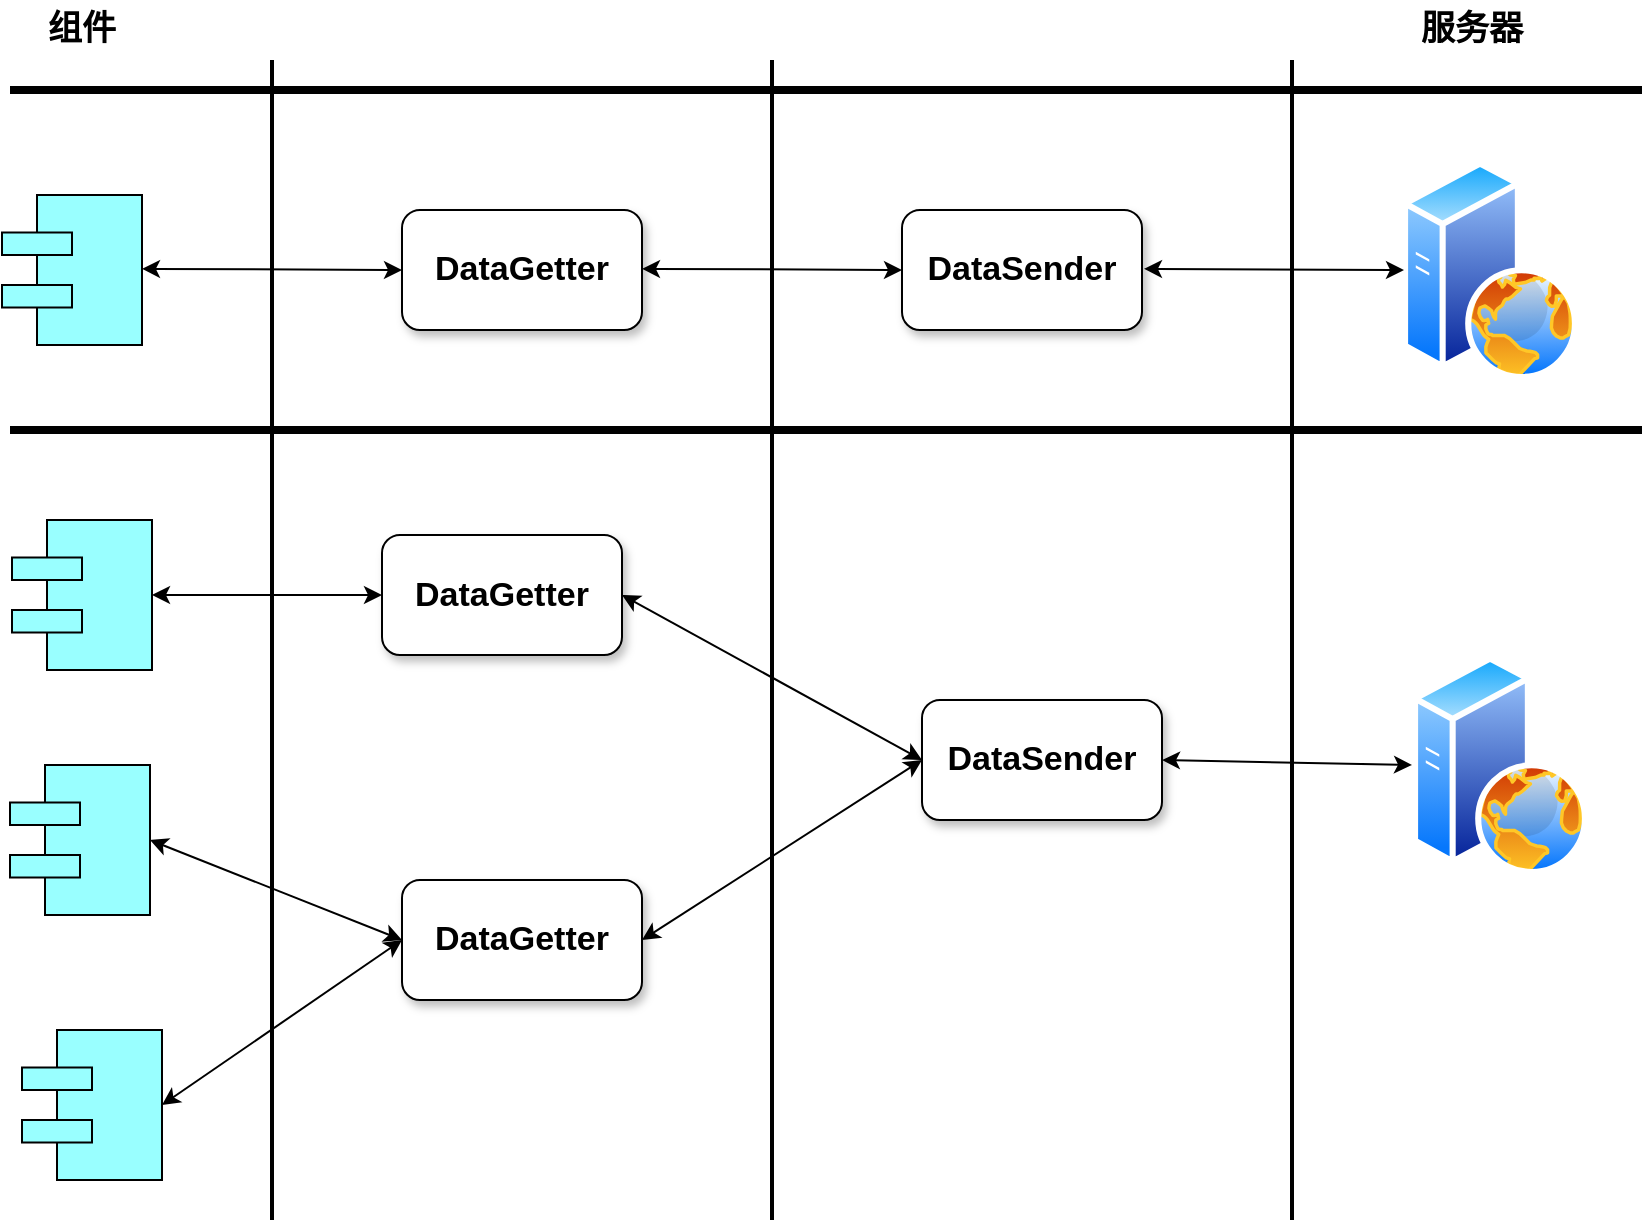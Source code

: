 <mxfile version="20.0.4" type="github">
  <diagram id="s-kdgcYjkQEWG2tLxJ-7" name="Page-1">
    <mxGraphModel dx="1673" dy="921" grid="1" gridSize="10" guides="1" tooltips="1" connect="1" arrows="1" fold="1" page="1" pageScale="1" pageWidth="827" pageHeight="1169" math="0" shadow="0">
      <root>
        <mxCell id="0" />
        <mxCell id="1" parent="0" />
        <mxCell id="3ekH3urayMa4p60s20q--2" value="" style="html=1;outlineConnect=0;whiteSpace=wrap;fillColor=#99ffff;shape=mxgraph.archimate3.component;" vertex="1" parent="1">
          <mxGeometry x="330" y="147.5" width="70" height="75" as="geometry" />
        </mxCell>
        <mxCell id="3ekH3urayMa4p60s20q--3" value="" style="aspect=fixed;perimeter=ellipsePerimeter;html=1;align=center;shadow=0;dashed=0;spacingTop=3;image;image=img/lib/active_directory/web_server.svg;" vertex="1" parent="1">
          <mxGeometry x="1030" y="130" width="88" height="110" as="geometry" />
        </mxCell>
        <mxCell id="3ekH3urayMa4p60s20q--4" value="DataGetter" style="rounded=1;whiteSpace=wrap;html=1;fontSize=17;fontStyle=1;glass=0;shadow=1;" vertex="1" parent="1">
          <mxGeometry x="530" y="155" width="120" height="60" as="geometry" />
        </mxCell>
        <mxCell id="3ekH3urayMa4p60s20q--5" value="DataSender" style="rounded=1;whiteSpace=wrap;html=1;fontSize=17;fontStyle=1;glass=0;shadow=1;" vertex="1" parent="1">
          <mxGeometry x="780" y="155" width="120" height="60" as="geometry" />
        </mxCell>
        <mxCell id="3ekH3urayMa4p60s20q--6" value="组件" style="text;html=1;strokeColor=none;fillColor=none;align=center;verticalAlign=middle;whiteSpace=wrap;rounded=0;fontSize=17;fontStyle=1" vertex="1" parent="1">
          <mxGeometry x="340" y="50" width="60" height="30" as="geometry" />
        </mxCell>
        <mxCell id="3ekH3urayMa4p60s20q--7" value="服务器" style="text;html=1;strokeColor=none;fillColor=none;align=center;verticalAlign=middle;whiteSpace=wrap;rounded=0;fontSize=17;fontStyle=1" vertex="1" parent="1">
          <mxGeometry x="1035" y="50" width="60" height="30" as="geometry" />
        </mxCell>
        <mxCell id="3ekH3urayMa4p60s20q--13" value="" style="html=1;outlineConnect=0;whiteSpace=wrap;fillColor=#99ffff;shape=mxgraph.archimate3.component;" vertex="1" parent="1">
          <mxGeometry x="335" y="310" width="70" height="75" as="geometry" />
        </mxCell>
        <mxCell id="3ekH3urayMa4p60s20q--14" value="" style="aspect=fixed;perimeter=ellipsePerimeter;html=1;align=center;shadow=0;dashed=0;spacingTop=3;image;image=img/lib/active_directory/web_server.svg;" vertex="1" parent="1">
          <mxGeometry x="1035" y="377.5" width="88" height="110" as="geometry" />
        </mxCell>
        <mxCell id="3ekH3urayMa4p60s20q--15" value="DataGetter" style="rounded=1;whiteSpace=wrap;html=1;fontSize=17;fontStyle=1;glass=0;shadow=1;" vertex="1" parent="1">
          <mxGeometry x="530" y="490" width="120" height="60" as="geometry" />
        </mxCell>
        <mxCell id="3ekH3urayMa4p60s20q--16" value="DataSender" style="rounded=1;whiteSpace=wrap;html=1;fontSize=17;fontStyle=1;glass=0;shadow=1;" vertex="1" parent="1">
          <mxGeometry x="790" y="400" width="120" height="60" as="geometry" />
        </mxCell>
        <mxCell id="3ekH3urayMa4p60s20q--22" value="" style="line;strokeWidth=2;direction=south;html=1;fontSize=17;" vertex="1" parent="1">
          <mxGeometry x="460" y="80" width="10" height="580" as="geometry" />
        </mxCell>
        <mxCell id="3ekH3urayMa4p60s20q--25" value="" style="line;strokeWidth=4;html=1;perimeter=backbonePerimeter;points=[];outlineConnect=0;fontSize=17;" vertex="1" parent="1">
          <mxGeometry x="334" y="90" width="816" height="10" as="geometry" />
        </mxCell>
        <mxCell id="3ekH3urayMa4p60s20q--26" value="" style="line;strokeWidth=4;html=1;perimeter=backbonePerimeter;points=[];outlineConnect=0;fontSize=17;" vertex="1" parent="1">
          <mxGeometry x="334" y="260" width="816" height="10" as="geometry" />
        </mxCell>
        <mxCell id="3ekH3urayMa4p60s20q--27" value="" style="html=1;outlineConnect=0;whiteSpace=wrap;fillColor=#99ffff;shape=mxgraph.archimate3.component;" vertex="1" parent="1">
          <mxGeometry x="334" y="432.5" width="70" height="75" as="geometry" />
        </mxCell>
        <mxCell id="3ekH3urayMa4p60s20q--28" value="" style="html=1;outlineConnect=0;whiteSpace=wrap;fillColor=#99ffff;shape=mxgraph.archimate3.component;" vertex="1" parent="1">
          <mxGeometry x="340" y="565" width="70" height="75" as="geometry" />
        </mxCell>
        <mxCell id="3ekH3urayMa4p60s20q--29" value="" style="line;strokeWidth=2;direction=south;html=1;fontSize=17;" vertex="1" parent="1">
          <mxGeometry x="710" y="80" width="10" height="580" as="geometry" />
        </mxCell>
        <mxCell id="3ekH3urayMa4p60s20q--30" value="" style="line;strokeWidth=2;direction=south;html=1;fontSize=17;" vertex="1" parent="1">
          <mxGeometry x="970" y="80" width="10" height="580" as="geometry" />
        </mxCell>
        <mxCell id="3ekH3urayMa4p60s20q--31" value="DataGetter" style="rounded=1;whiteSpace=wrap;html=1;fontSize=17;fontStyle=1;glass=0;shadow=1;" vertex="1" parent="1">
          <mxGeometry x="520" y="317.5" width="120" height="60" as="geometry" />
        </mxCell>
        <mxCell id="3ekH3urayMa4p60s20q--33" value="" style="endArrow=classic;startArrow=classic;html=1;rounded=0;fontSize=17;exitX=1;exitY=0.5;exitDx=0;exitDy=0;exitPerimeter=0;entryX=0;entryY=0.5;entryDx=0;entryDy=0;" edge="1" parent="1" source="3ekH3urayMa4p60s20q--13" target="3ekH3urayMa4p60s20q--31">
          <mxGeometry width="50" height="50" relative="1" as="geometry">
            <mxPoint x="520" y="470" as="sourcePoint" />
            <mxPoint x="570" y="420" as="targetPoint" />
          </mxGeometry>
        </mxCell>
        <mxCell id="3ekH3urayMa4p60s20q--34" value="" style="endArrow=classic;startArrow=classic;html=1;rounded=0;fontSize=17;exitX=1;exitY=0.5;exitDx=0;exitDy=0;exitPerimeter=0;entryX=0;entryY=0.5;entryDx=0;entryDy=0;" edge="1" parent="1" target="3ekH3urayMa4p60s20q--4">
          <mxGeometry width="50" height="50" relative="1" as="geometry">
            <mxPoint x="400" y="184.41" as="sourcePoint" />
            <mxPoint x="515" y="184.41" as="targetPoint" />
          </mxGeometry>
        </mxCell>
        <mxCell id="3ekH3urayMa4p60s20q--36" value="" style="endArrow=classic;startArrow=classic;html=1;rounded=0;fontSize=17;exitX=1;exitY=0.5;exitDx=0;exitDy=0;exitPerimeter=0;entryX=0;entryY=0.5;entryDx=0;entryDy=0;" edge="1" parent="1">
          <mxGeometry width="50" height="50" relative="1" as="geometry">
            <mxPoint x="650" y="184.41" as="sourcePoint" />
            <mxPoint x="780" y="185" as="targetPoint" />
          </mxGeometry>
        </mxCell>
        <mxCell id="3ekH3urayMa4p60s20q--37" value="" style="endArrow=classic;startArrow=classic;html=1;rounded=0;fontSize=17;exitX=1;exitY=0.5;exitDx=0;exitDy=0;exitPerimeter=0;entryX=0;entryY=0.5;entryDx=0;entryDy=0;" edge="1" parent="1">
          <mxGeometry width="50" height="50" relative="1" as="geometry">
            <mxPoint x="901" y="184.41" as="sourcePoint" />
            <mxPoint x="1031.0" y="185" as="targetPoint" />
          </mxGeometry>
        </mxCell>
        <mxCell id="3ekH3urayMa4p60s20q--38" value="" style="endArrow=classic;startArrow=classic;html=1;rounded=0;fontSize=17;exitX=1;exitY=0.5;exitDx=0;exitDy=0;exitPerimeter=0;entryX=0;entryY=0.5;entryDx=0;entryDy=0;" edge="1" parent="1" source="3ekH3urayMa4p60s20q--27" target="3ekH3urayMa4p60s20q--15">
          <mxGeometry width="50" height="50" relative="1" as="geometry">
            <mxPoint x="410" y="460" as="sourcePoint" />
            <mxPoint x="525" y="460" as="targetPoint" />
          </mxGeometry>
        </mxCell>
        <mxCell id="3ekH3urayMa4p60s20q--39" value="" style="endArrow=classic;startArrow=classic;html=1;rounded=0;fontSize=17;exitX=1;exitY=0.5;exitDx=0;exitDy=0;exitPerimeter=0;entryX=0;entryY=0.5;entryDx=0;entryDy=0;" edge="1" parent="1" source="3ekH3urayMa4p60s20q--28" target="3ekH3urayMa4p60s20q--15">
          <mxGeometry width="50" height="50" relative="1" as="geometry">
            <mxPoint x="414" y="480" as="sourcePoint" />
            <mxPoint x="540" y="530" as="targetPoint" />
          </mxGeometry>
        </mxCell>
        <mxCell id="3ekH3urayMa4p60s20q--40" value="" style="endArrow=classic;startArrow=classic;html=1;rounded=0;fontSize=17;exitX=0;exitY=0.5;exitDx=0;exitDy=0;entryX=1;entryY=0.5;entryDx=0;entryDy=0;" edge="1" parent="1" source="3ekH3urayMa4p60s20q--16" target="3ekH3urayMa4p60s20q--31">
          <mxGeometry width="50" height="50" relative="1" as="geometry">
            <mxPoint x="415" y="357.5" as="sourcePoint" />
            <mxPoint x="530" y="357.5" as="targetPoint" />
          </mxGeometry>
        </mxCell>
        <mxCell id="3ekH3urayMa4p60s20q--41" value="" style="endArrow=classic;startArrow=classic;html=1;rounded=0;fontSize=17;exitX=0;exitY=0.5;exitDx=0;exitDy=0;entryX=1;entryY=0.5;entryDx=0;entryDy=0;" edge="1" parent="1" source="3ekH3urayMa4p60s20q--16" target="3ekH3urayMa4p60s20q--15">
          <mxGeometry width="50" height="50" relative="1" as="geometry">
            <mxPoint x="800.0" y="440" as="sourcePoint" />
            <mxPoint x="650" y="357.5" as="targetPoint" />
          </mxGeometry>
        </mxCell>
        <mxCell id="3ekH3urayMa4p60s20q--42" value="" style="endArrow=classic;startArrow=classic;html=1;rounded=0;fontSize=17;exitX=1;exitY=0.5;exitDx=0;exitDy=0;entryX=0;entryY=0.5;entryDx=0;entryDy=0;" edge="1" parent="1" source="3ekH3urayMa4p60s20q--16" target="3ekH3urayMa4p60s20q--14">
          <mxGeometry width="50" height="50" relative="1" as="geometry">
            <mxPoint x="800.0" y="440" as="sourcePoint" />
            <mxPoint x="650" y="357.5" as="targetPoint" />
          </mxGeometry>
        </mxCell>
      </root>
    </mxGraphModel>
  </diagram>
</mxfile>
